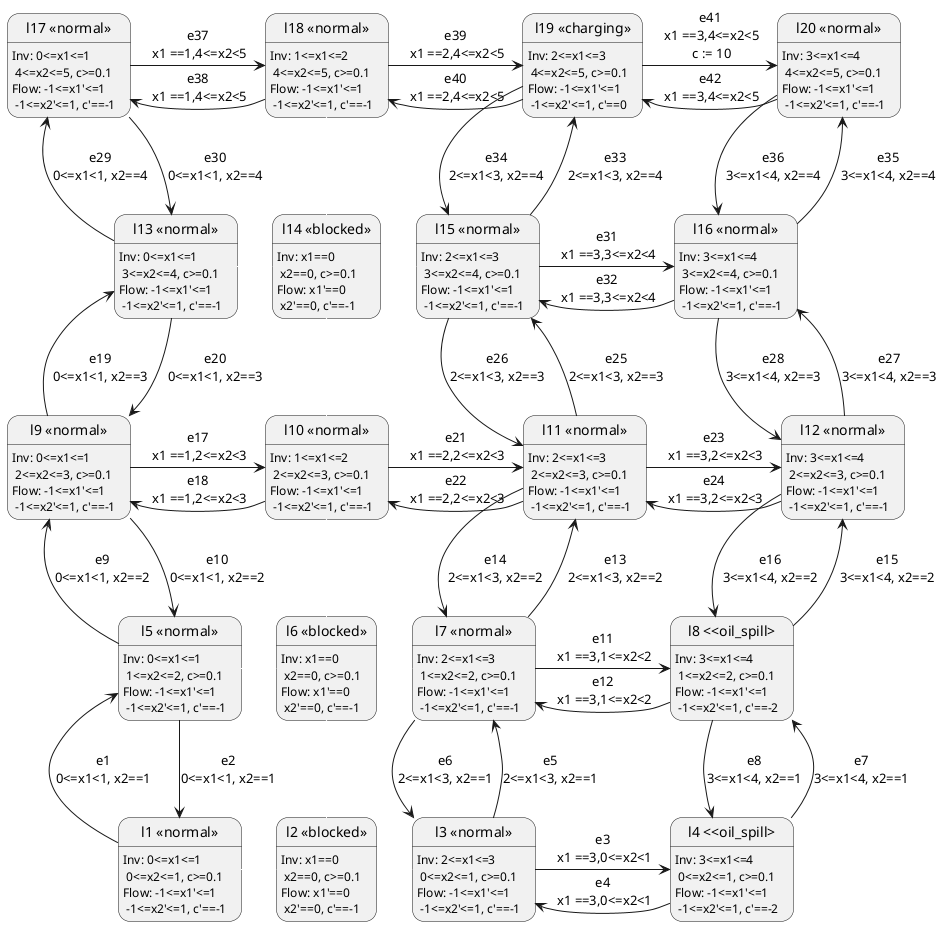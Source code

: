 @startuml unsat_model_3.puml
skinparam state {
  BackgroundColor<<normal>> White
  BackgroundColor<<barrier>> Red
  BackgroundColor<<oil_spill>> Yellow
  BackgroundColor<<charging>> Green
}

state "l1 <<normal>>" as loc1:Inv: 0<=x1<=1\n 0<=x2<=1, c>=0.1\nFlow: -1<=x1'<=1 \n -1<=x2'<=1, c'==-1
state "l2 <<blocked>>" as loc2:Inv: x1==0 \n x2==0, c>=0.1\nFlow: x1'==0 \n x2'==0, c'==-1
state "l3 <<normal>>" as loc3:Inv: 2<=x1<=3\n 0<=x2<=1, c>=0.1\nFlow: -1<=x1'<=1 \n -1<=x2'<=1, c'==-1
state "l4 <<oil_spill>" as loc4:Inv: 3<=x1<=4\n 0<=x2<=1, c>=0.1\nFlow: -1<=x1'<=1 \n -1<=x2'<=1, c'==-2
state "l5 <<normal>>" as loc5:Inv: 0<=x1<=1\n 1<=x2<=2, c>=0.1\nFlow: -1<=x1'<=1 \n -1<=x2'<=1, c'==-1
state "l6 <<blocked>>" as loc6:Inv: x1==0 \n x2==0, c>=0.1\nFlow: x1'==0 \n x2'==0, c'==-1
state "l7 <<normal>>" as loc7:Inv: 2<=x1<=3\n 1<=x2<=2, c>=0.1\nFlow: -1<=x1'<=1 \n -1<=x2'<=1, c'==-1
state "l8 <<oil_spill>" as loc8:Inv: 3<=x1<=4\n 1<=x2<=2, c>=0.1\nFlow: -1<=x1'<=1 \n -1<=x2'<=1, c'==-2
state "l9 <<normal>>" as loc9:Inv: 0<=x1<=1\n 2<=x2<=3, c>=0.1\nFlow: -1<=x1'<=1 \n -1<=x2'<=1, c'==-1
state "l10 <<normal>>" as loc10:Inv: 1<=x1<=2\n 2<=x2<=3, c>=0.1\nFlow: -1<=x1'<=1 \n -1<=x2'<=1, c'==-1
state "l11 <<normal>>" as loc11:Inv: 2<=x1<=3\n 2<=x2<=3, c>=0.1\nFlow: -1<=x1'<=1 \n -1<=x2'<=1, c'==-1
state "l12 <<normal>>" as loc12:Inv: 3<=x1<=4\n 2<=x2<=3, c>=0.1\nFlow: -1<=x1'<=1 \n -1<=x2'<=1, c'==-1
state "l13 <<normal>>" as loc13:Inv: 0<=x1<=1\n 3<=x2<=4, c>=0.1\nFlow: -1<=x1'<=1 \n -1<=x2'<=1, c'==-1
state "l14 <<blocked>>" as loc14:Inv: x1==0 \n x2==0, c>=0.1\nFlow: x1'==0 \n x2'==0, c'==-1
state "l15 <<normal>>" as loc15:Inv: 2<=x1<=3\n 3<=x2<=4, c>=0.1\nFlow: -1<=x1'<=1 \n -1<=x2'<=1, c'==-1
state "l16 <<normal>>" as loc16:Inv: 3<=x1<=4\n 3<=x2<=4, c>=0.1\nFlow: -1<=x1'<=1 \n -1<=x2'<=1, c'==-1
state "l17 <<normal>>" as loc17:Inv: 0<=x1<=1\n 4<=x2<=5, c>=0.1\nFlow: -1<=x1'<=1 \n -1<=x2'<=1, c'==-1
state "l18 <<normal>>" as loc18:Inv: 1<=x1<=2\n 4<=x2<=5, c>=0.1\nFlow: -1<=x1'<=1 \n -1<=x2'<=1, c'==-1
state "l19 <<charging>>" as loc19:Inv: 2<=x1<=3\n 4<=x2<=5, c>=0.1\nFlow: -1<=x1'<=1 \n -1<=x2'<=1, c'==0
state "l20 <<normal>>" as loc20:Inv: 3<=x1<=4\n 4<=x2<=5, c>=0.1\nFlow: -1<=x1'<=1 \n -1<=x2'<=1, c'==-1

loc1-right[#white]->loc2
loc1 -up-> loc5: e1\n0<=x1<1, x2==1
loc5 -down-> loc1: e2\n0<=x1<1, x2==1
loc2-right[#white]->loc3
loc2-up[#white]->loc6
loc3 -right-> loc4: e3\n x1 ==3,0<=x2<1
loc4 -left-> loc3: e4\n x1 ==3,0<=x2<1
loc3 -up-> loc7: e5\n2<=x1<3, x2==1
loc7 -down-> loc3: e6\n2<=x1<3, x2==1
loc4 -up-> loc8: e7\n3<=x1<4, x2==1
loc8 -down-> loc4: e8\n3<=x1<4, x2==1
loc5-right[#white]->loc6
loc5 -up-> loc9: e9\n0<=x1<1, x2==2
loc9 -down-> loc5: e10\n0<=x1<1, x2==2
loc6-right[#white]->loc7
loc6-up[#white]->loc10
loc7 -right-> loc8: e11\n x1 ==3,1<=x2<2
loc8 -left-> loc7: e12\n x1 ==3,1<=x2<2
loc7 -up-> loc11: e13\n2<=x1<3, x2==2
loc11 -down-> loc7: e14\n2<=x1<3, x2==2
loc8 -up-> loc12: e15\n3<=x1<4, x2==2
loc12 -down-> loc8: e16\n3<=x1<4, x2==2
loc9 -right-> loc10: e17\n x1 ==1,2<=x2<3
loc10 -left-> loc9: e18\n x1 ==1,2<=x2<3
loc9 -up-> loc13: e19\n0<=x1<1, x2==3
loc13 -down-> loc9: e20\n0<=x1<1, x2==3
loc10 -right-> loc11: e21\n x1 ==2,2<=x2<3
loc11 -left-> loc10: e22\n x1 ==2,2<=x2<3
loc10-up[#white]->loc14
loc11 -right-> loc12: e23\n x1 ==3,2<=x2<3
loc12 -left-> loc11: e24\n x1 ==3,2<=x2<3
loc11 -up-> loc15: e25\n2<=x1<3, x2==3
loc15 -down-> loc11: e26\n2<=x1<3, x2==3
loc12 -up-> loc16: e27\n3<=x1<4, x2==3
loc16 -down-> loc12: e28\n3<=x1<4, x2==3
loc13-right[#white]->loc14
loc13 -up-> loc17: e29\n0<=x1<1, x2==4
loc17 -down-> loc13: e30\n0<=x1<1, x2==4
loc14-right[#white]->loc15
loc14-up[#white]->loc18
loc15 -right-> loc16: e31\n x1 ==3,3<=x2<4
loc16 -left-> loc15: e32\n x1 ==3,3<=x2<4
loc15 -up-> loc19: e33\n2<=x1<3, x2==4
loc19 -down-> loc15: e34\n2<=x1<3, x2==4
loc16 -up-> loc20: e35\n3<=x1<4, x2==4
loc20 -down-> loc16: e36\n3<=x1<4, x2==4
loc17 -right-> loc18: e37\n x1 ==1,4<=x2<5
loc18 -left-> loc17: e38\n x1 ==1,4<=x2<5
loc18 -right-> loc19: e39\n x1 ==2,4<=x2<5
loc19 -left-> loc18: e40\n x1 ==2,4<=x2<5
loc19 -right-> loc20: e41\n x1 ==3,4<=x2<5\n c := 10
loc20 -left-> loc19: e42\n x1 ==3,4<=x2<5
@enduml
